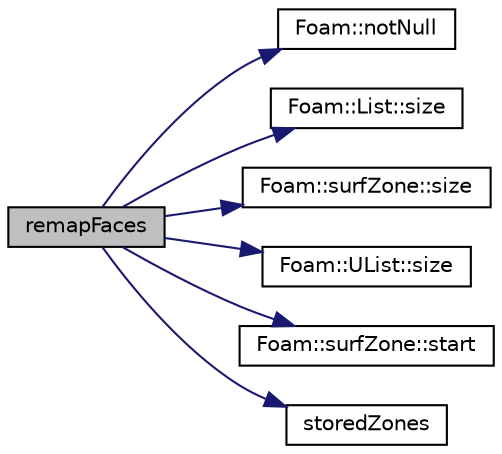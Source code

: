 digraph "remapFaces"
{
  bgcolor="transparent";
  edge [fontname="Helvetica",fontsize="10",labelfontname="Helvetica",labelfontsize="10"];
  node [fontname="Helvetica",fontsize="10",shape=record];
  rankdir="LR";
  Node1 [label="remapFaces",height=0.2,width=0.4,color="black", fillcolor="grey75", style="filled", fontcolor="black"];
  Node1 -> Node2 [color="midnightblue",fontsize="10",style="solid",fontname="Helvetica"];
  Node2 [label="Foam::notNull",height=0.2,width=0.4,color="black",URL="$a10887.html#a86b78efa204a96e7e7ef82a2df3571d6",tooltip="Return true if t is not a reference to the nullObject of type T. "];
  Node1 -> Node3 [color="midnightblue",fontsize="10",style="solid",fontname="Helvetica"];
  Node3 [label="Foam::List::size",height=0.2,width=0.4,color="black",URL="$a01392.html#a8a5f6fa29bd4b500caf186f60245b384",tooltip="Override size to be inconsistent with allocated storage. "];
  Node1 -> Node4 [color="midnightblue",fontsize="10",style="solid",fontname="Helvetica"];
  Node4 [label="Foam::surfZone::size",height=0.2,width=0.4,color="black",URL="$a02593.html#a65cea301e2d6033c43932d12d91c792f",tooltip="Return size of this zone in the face list. "];
  Node1 -> Node5 [color="midnightblue",fontsize="10",style="solid",fontname="Helvetica"];
  Node5 [label="Foam::UList::size",height=0.2,width=0.4,color="black",URL="$a02842.html#a723361dc2020160f5492e8fe2d09fa44",tooltip="Return the number of elements in the UList. "];
  Node1 -> Node6 [color="midnightblue",fontsize="10",style="solid",fontname="Helvetica"];
  Node6 [label="Foam::surfZone::start",height=0.2,width=0.4,color="black",URL="$a02593.html#a861f370e41af7d54d7ff91da65de6e6a",tooltip="Return start label of this zone in the face list. "];
  Node1 -> Node7 [color="midnightblue",fontsize="10",style="solid",fontname="Helvetica"];
  Node7 [label="storedZones",height=0.2,width=0.4,color="black",URL="$a01498.html#aa4da19498e7e904ff22cf57fc8899360",tooltip="Non-const access to the zones. "];
}
